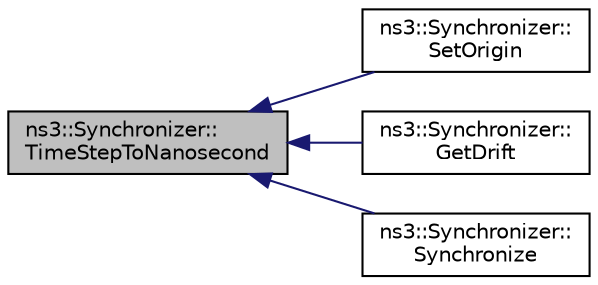 digraph "ns3::Synchronizer::TimeStepToNanosecond"
{
  edge [fontname="Helvetica",fontsize="10",labelfontname="Helvetica",labelfontsize="10"];
  node [fontname="Helvetica",fontsize="10",shape=record];
  rankdir="LR";
  Node1 [label="ns3::Synchronizer::\lTimeStepToNanosecond",height=0.2,width=0.4,color="black", fillcolor="grey75", style="filled", fontcolor="black"];
  Node1 -> Node2 [dir="back",color="midnightblue",fontsize="10",style="solid"];
  Node2 [label="ns3::Synchronizer::\lSetOrigin",height=0.2,width=0.4,color="black", fillcolor="white", style="filled",URL="$df/d6a/classns3_1_1Synchronizer.html#a28e1732f6db4e918491cc58a3236e544",tooltip="Establish a correspondence between a simulation time and the synchronizer real time. "];
  Node1 -> Node3 [dir="back",color="midnightblue",fontsize="10",style="solid"];
  Node3 [label="ns3::Synchronizer::\lGetDrift",height=0.2,width=0.4,color="black", fillcolor="white", style="filled",URL="$df/d6a/classns3_1_1Synchronizer.html#abcd1705e4558427df5db87fcee62a015",tooltip="Retrieve the difference between the real time clock used to synchronize the simulation and the simula..."];
  Node1 -> Node4 [dir="back",color="midnightblue",fontsize="10",style="solid"];
  Node4 [label="ns3::Synchronizer::\lSynchronize",height=0.2,width=0.4,color="black", fillcolor="white", style="filled",URL="$df/d6a/classns3_1_1Synchronizer.html#ae2884d39fd94ac636484d1a119cabab9",tooltip="Wait until the real time is in sync with the specified simulation time or until the synchronizer is S..."];
}
